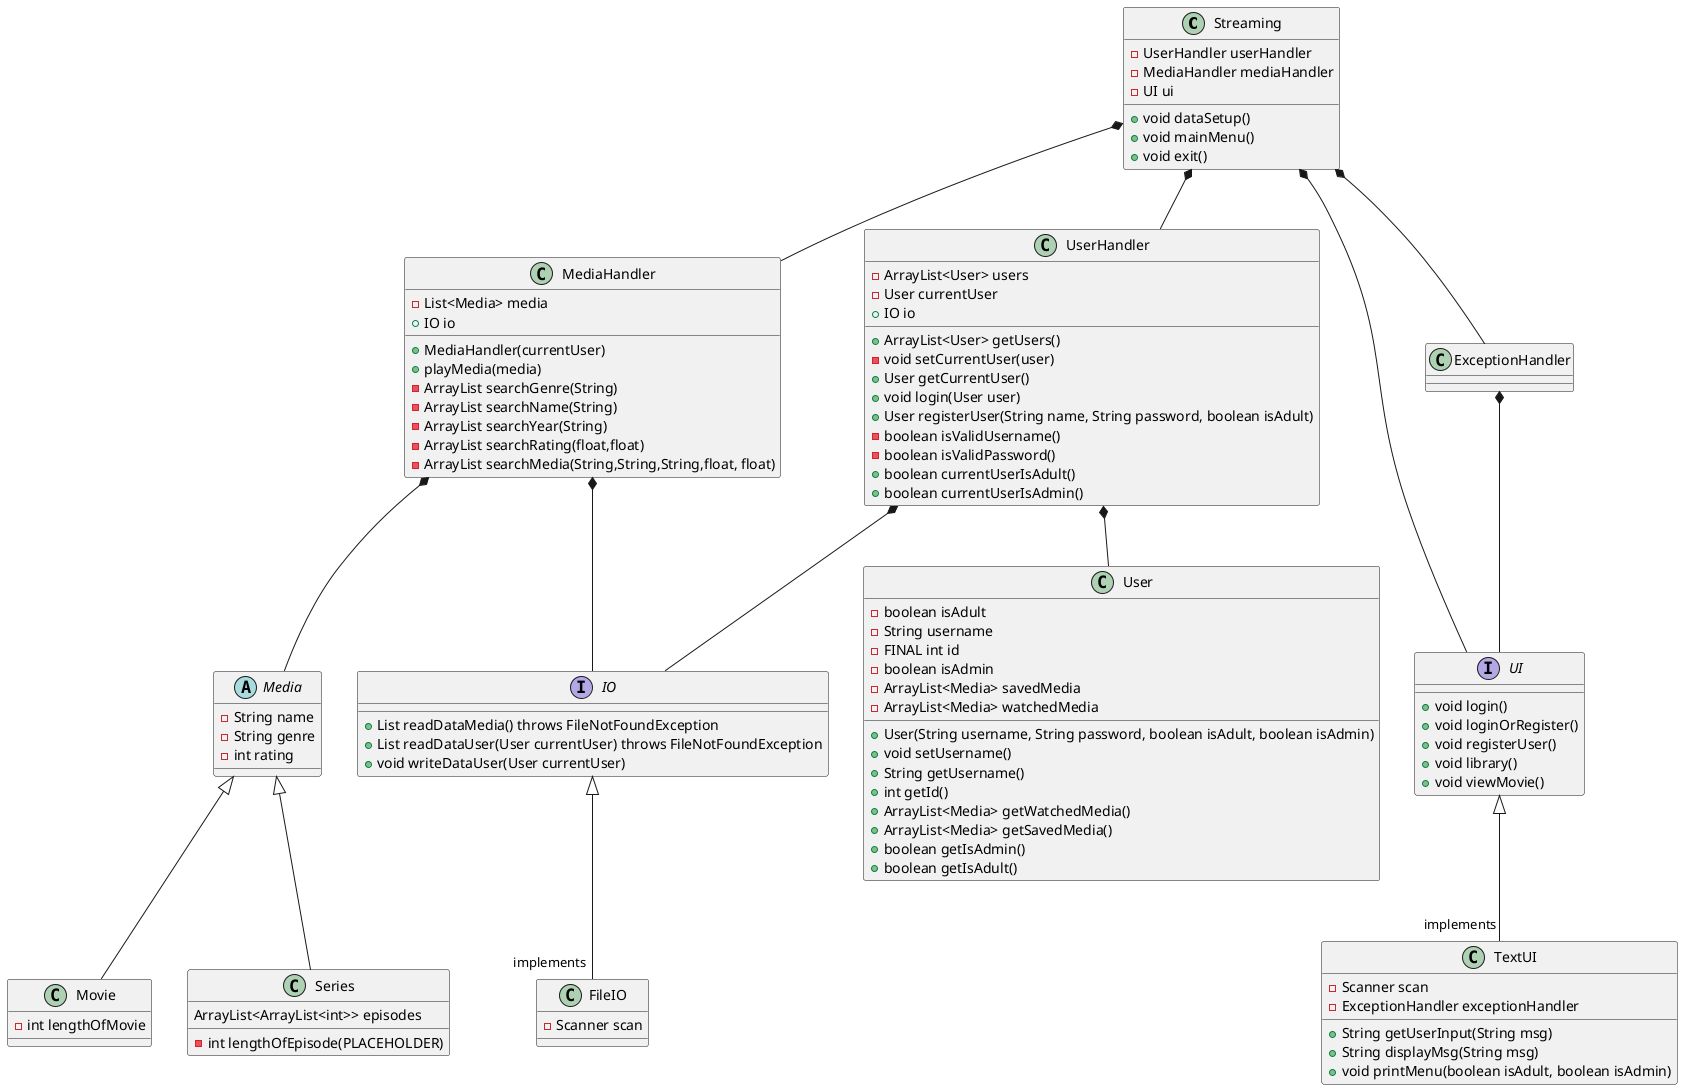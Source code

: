 @startuml
'https://plantuml.com/class-diagram

class Streaming
class MediaHandler
abstract class Media
class Movie
class Series
class UserHandler
class FileIO
interface IO
interface UI
class TextUI
class ExceptionHandler
class User



Streaming *-- UserHandler
UserHandler *-- User
Streaming *-- MediaHandler
MediaHandler *-- Media
Media <|--  Movie
Media <|--  Series

IO <|-- "implements" FileIO
UI <|-- "implements" TextUI
ExceptionHandler *-- UI
Streaming *-- ExceptionHandler
UserHandler *-- IO
MediaHandler *-- IO
'''Streaming *-- IO
Streaming *-- UI

UserHandler : + ArrayList<User> getUsers()
UserHandler : - void setCurrentUser(user)
UserHandler : + User getCurrentUser()
UserHandler : - ArrayList<User> users
UserHandler : - User currentUser
UserHandler : + void login(User user)
UserHandler : + User registerUser(String name, String password, boolean isAdult)
UserHandler : - boolean isValidUsername()
UserHandler : - boolean isValidPassword()
UserHandler : + boolean currentUserIsAdult()
UserHandler : + boolean currentUserIsAdmin()
UserHandler : + IO io

User : - boolean isAdult
User : - String username
User : - FINAL int id
User : - boolean isAdmin
User : - ArrayList<Media> savedMedia
User : - ArrayList<Media> watchedMedia
User : + User(String username, String password, boolean isAdult, boolean isAdmin)
User : + void setUsername()
User : + String getUsername()
User : + int getId()
User : + ArrayList<Media> getWatchedMedia()
User : + ArrayList<Media> getSavedMedia()
User : + boolean getIsAdmin()
User : + boolean getIsAdult()

MediaHandler : +MediaHandler(currentUser)
MediaHandler : - List<Media> media
MediaHandler : + playMedia(media)
MediaHandler : + IO io


Streaming : - UserHandler userHandler
Streaming : - MediaHandler mediaHandler
Streaming : - UI ui
'''Streaming : - IO io
Streaming : + void dataSetup()
Streaming : + void mainMenu()
Streaming : + void exit()

TextUI : - Scanner scan
TextUI : + String getUserInput(String msg)
TextUI : + String displayMsg(String msg)
TextUI : + void printMenu(boolean isAdult, boolean isAdmin)
TextUI : - ExceptionHandler exceptionHandler


IO : + List readDataMedia() throws FileNotFoundException
IO : + List readDataUser(User currentUser) throws FileNotFoundException
IO : + void writeDataUser(User currentUser)

UI : + void login()
UI : + void loginOrRegister()
UI : + void registerUser()
UI : + void library()
UI : + void viewMovie()

FileIO : - Scanner scan


MediaHandler : - ArrayList searchGenre(String)
MediaHandler : - ArrayList searchName(String)
MediaHandler : - ArrayList searchYear(String)
MediaHandler : - ArrayList searchRating(float,float)
MediaHandler : - ArrayList searchMedia(String,String,String,float, float)

Media : - String name
Media : - String genre
Media : - int rating

Series : ArrayList<ArrayList<int>> episodes

Movie : - int lengthOfMovie

Series : - int lengthOfEpisode(PLACEHOLDER)



@enduml